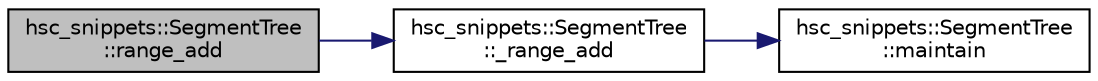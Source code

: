 digraph "hsc_snippets::SegmentTree::range_add"
{
 // INTERACTIVE_SVG=YES
 // LATEX_PDF_SIZE
  edge [fontname="Helvetica",fontsize="10",labelfontname="Helvetica",labelfontsize="10"];
  node [fontname="Helvetica",fontsize="10",shape=record];
  rankdir="LR";
  Node1 [label="hsc_snippets::SegmentTree\l::range_add",height=0.2,width=0.4,color="black", fillcolor="grey75", style="filled", fontcolor="black",tooltip=" "];
  Node1 -> Node2 [color="midnightblue",fontsize="10",style="solid",fontname="Helvetica"];
  Node2 [label="hsc_snippets::SegmentTree\l::_range_add",height=0.2,width=0.4,color="black", fillcolor="white", style="filled",URL="$classhsc__snippets_1_1_segment_tree.html#ade04f0648a2b0d102911ea41cf33e412",tooltip=" "];
  Node2 -> Node3 [color="midnightblue",fontsize="10",style="solid",fontname="Helvetica"];
  Node3 [label="hsc_snippets::SegmentTree\l::maintain",height=0.2,width=0.4,color="black", fillcolor="white", style="filled",URL="$classhsc__snippets_1_1_segment_tree.html#a5160973366b1c28d34b809939c2306d1",tooltip=" "];
}

